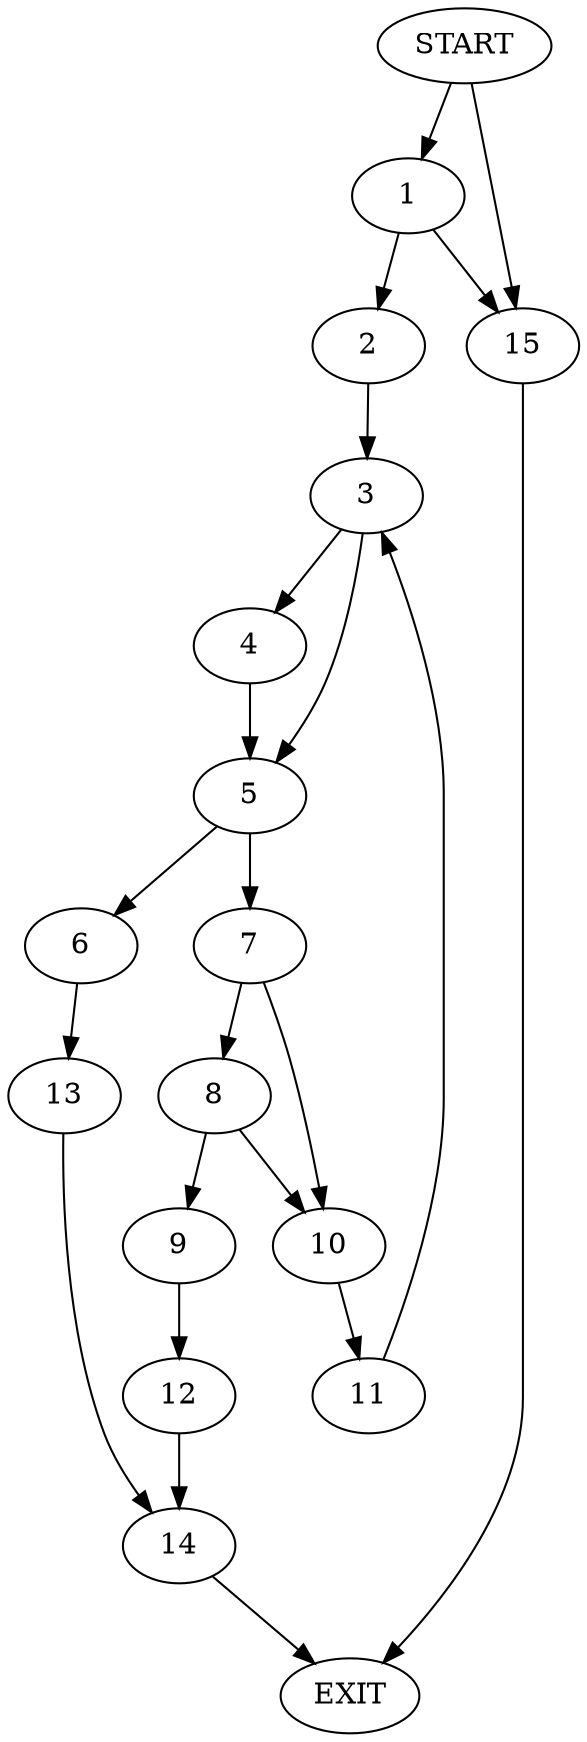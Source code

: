 digraph { 
0 [label="START"];
1;
2;
3;
4;
5;
6;
7;
8;
9;
10;
11;
12;
13;
14;
15;
16[label="EXIT"];
0 -> 1;
0 -> 15;
1 -> 2;
1 -> 15;
2 -> 3;
3 -> 4;
3 -> 5;
4 -> 5;
5 -> 7;
5 -> 6;
6 -> 13;
7 -> 8;
7 -> 10;
8 -> 9;
8 -> 10;
9 -> 12;
10 -> 11;
11 -> 3;
12 -> 14;
13 -> 14;
14 -> 16;
15 -> 16;
}